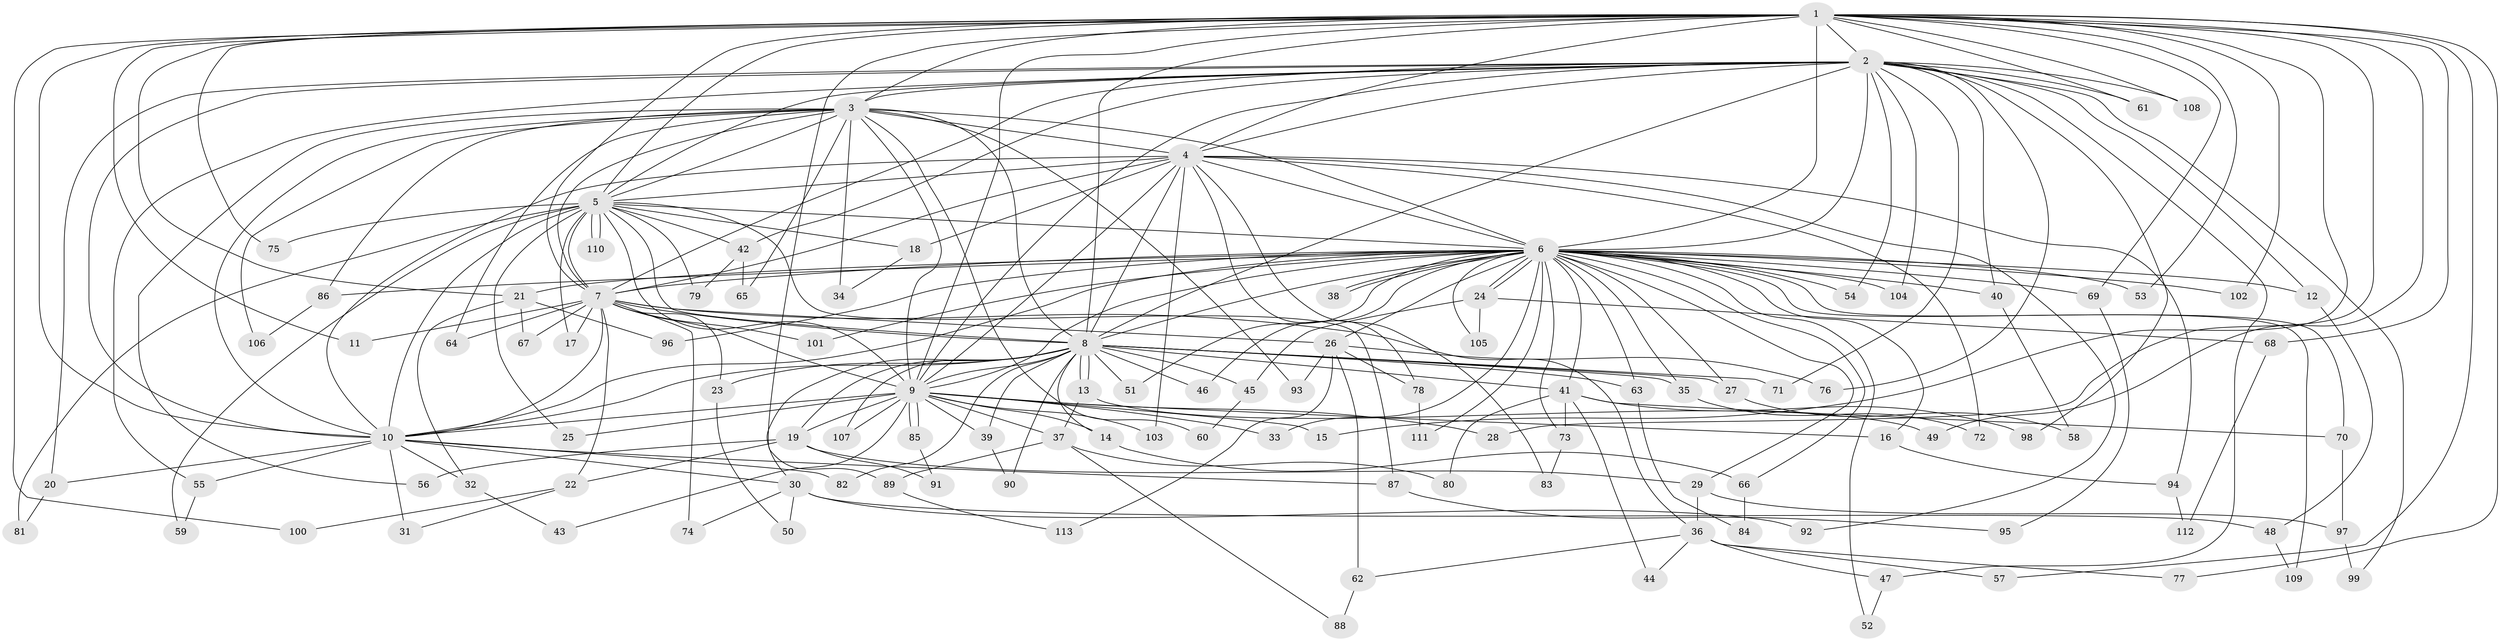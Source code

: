 // Generated by graph-tools (version 1.1) at 2025/45/03/09/25 04:45:46]
// undirected, 113 vertices, 251 edges
graph export_dot {
graph [start="1"]
  node [color=gray90,style=filled];
  1;
  2;
  3;
  4;
  5;
  6;
  7;
  8;
  9;
  10;
  11;
  12;
  13;
  14;
  15;
  16;
  17;
  18;
  19;
  20;
  21;
  22;
  23;
  24;
  25;
  26;
  27;
  28;
  29;
  30;
  31;
  32;
  33;
  34;
  35;
  36;
  37;
  38;
  39;
  40;
  41;
  42;
  43;
  44;
  45;
  46;
  47;
  48;
  49;
  50;
  51;
  52;
  53;
  54;
  55;
  56;
  57;
  58;
  59;
  60;
  61;
  62;
  63;
  64;
  65;
  66;
  67;
  68;
  69;
  70;
  71;
  72;
  73;
  74;
  75;
  76;
  77;
  78;
  79;
  80;
  81;
  82;
  83;
  84;
  85;
  86;
  87;
  88;
  89;
  90;
  91;
  92;
  93;
  94;
  95;
  96;
  97;
  98;
  99;
  100;
  101;
  102;
  103;
  104;
  105;
  106;
  107;
  108;
  109;
  110;
  111;
  112;
  113;
  1 -- 2;
  1 -- 3;
  1 -- 4;
  1 -- 5;
  1 -- 6;
  1 -- 7;
  1 -- 8;
  1 -- 9;
  1 -- 10;
  1 -- 11;
  1 -- 15;
  1 -- 21;
  1 -- 28;
  1 -- 49;
  1 -- 53;
  1 -- 57;
  1 -- 61;
  1 -- 68;
  1 -- 69;
  1 -- 75;
  1 -- 77;
  1 -- 89;
  1 -- 100;
  1 -- 102;
  1 -- 108;
  2 -- 3;
  2 -- 4;
  2 -- 5;
  2 -- 6;
  2 -- 7;
  2 -- 8;
  2 -- 9;
  2 -- 10;
  2 -- 12;
  2 -- 20;
  2 -- 40;
  2 -- 42;
  2 -- 47;
  2 -- 54;
  2 -- 55;
  2 -- 61;
  2 -- 71;
  2 -- 76;
  2 -- 98;
  2 -- 99;
  2 -- 104;
  2 -- 108;
  3 -- 4;
  3 -- 5;
  3 -- 6;
  3 -- 7;
  3 -- 8;
  3 -- 9;
  3 -- 10;
  3 -- 34;
  3 -- 56;
  3 -- 60;
  3 -- 64;
  3 -- 65;
  3 -- 86;
  3 -- 93;
  3 -- 106;
  4 -- 5;
  4 -- 6;
  4 -- 7;
  4 -- 8;
  4 -- 9;
  4 -- 10;
  4 -- 18;
  4 -- 72;
  4 -- 78;
  4 -- 83;
  4 -- 92;
  4 -- 94;
  4 -- 103;
  5 -- 6;
  5 -- 7;
  5 -- 8;
  5 -- 9;
  5 -- 10;
  5 -- 17;
  5 -- 18;
  5 -- 25;
  5 -- 42;
  5 -- 59;
  5 -- 75;
  5 -- 79;
  5 -- 81;
  5 -- 87;
  5 -- 110;
  5 -- 110;
  6 -- 7;
  6 -- 8;
  6 -- 9;
  6 -- 10;
  6 -- 12;
  6 -- 16;
  6 -- 21;
  6 -- 24;
  6 -- 24;
  6 -- 26;
  6 -- 27;
  6 -- 29;
  6 -- 33;
  6 -- 35;
  6 -- 38;
  6 -- 38;
  6 -- 40;
  6 -- 41;
  6 -- 46;
  6 -- 51;
  6 -- 52;
  6 -- 53;
  6 -- 54;
  6 -- 63;
  6 -- 66;
  6 -- 69;
  6 -- 70;
  6 -- 73;
  6 -- 86;
  6 -- 96;
  6 -- 101;
  6 -- 102;
  6 -- 104;
  6 -- 105;
  6 -- 109;
  6 -- 111;
  7 -- 8;
  7 -- 9;
  7 -- 10;
  7 -- 11;
  7 -- 17;
  7 -- 22;
  7 -- 23;
  7 -- 26;
  7 -- 36;
  7 -- 64;
  7 -- 67;
  7 -- 74;
  7 -- 101;
  8 -- 9;
  8 -- 10;
  8 -- 13;
  8 -- 13;
  8 -- 14;
  8 -- 19;
  8 -- 23;
  8 -- 27;
  8 -- 30;
  8 -- 35;
  8 -- 39;
  8 -- 41;
  8 -- 45;
  8 -- 46;
  8 -- 51;
  8 -- 63;
  8 -- 71;
  8 -- 82;
  8 -- 90;
  8 -- 107;
  9 -- 10;
  9 -- 14;
  9 -- 15;
  9 -- 16;
  9 -- 19;
  9 -- 25;
  9 -- 28;
  9 -- 33;
  9 -- 37;
  9 -- 39;
  9 -- 43;
  9 -- 85;
  9 -- 85;
  9 -- 103;
  9 -- 107;
  10 -- 20;
  10 -- 30;
  10 -- 31;
  10 -- 32;
  10 -- 55;
  10 -- 82;
  10 -- 87;
  12 -- 48;
  13 -- 37;
  13 -- 49;
  14 -- 66;
  16 -- 94;
  18 -- 34;
  19 -- 22;
  19 -- 29;
  19 -- 56;
  19 -- 91;
  20 -- 81;
  21 -- 32;
  21 -- 67;
  21 -- 96;
  22 -- 31;
  22 -- 100;
  23 -- 50;
  24 -- 45;
  24 -- 68;
  24 -- 105;
  26 -- 62;
  26 -- 76;
  26 -- 78;
  26 -- 93;
  26 -- 113;
  27 -- 58;
  29 -- 36;
  29 -- 97;
  30 -- 48;
  30 -- 50;
  30 -- 74;
  30 -- 92;
  32 -- 43;
  35 -- 72;
  36 -- 44;
  36 -- 47;
  36 -- 57;
  36 -- 62;
  36 -- 77;
  37 -- 80;
  37 -- 88;
  37 -- 89;
  39 -- 90;
  40 -- 58;
  41 -- 44;
  41 -- 70;
  41 -- 73;
  41 -- 80;
  41 -- 98;
  42 -- 65;
  42 -- 79;
  45 -- 60;
  47 -- 52;
  48 -- 109;
  55 -- 59;
  62 -- 88;
  63 -- 84;
  66 -- 84;
  68 -- 112;
  69 -- 95;
  70 -- 97;
  73 -- 83;
  78 -- 111;
  85 -- 91;
  86 -- 106;
  87 -- 95;
  89 -- 113;
  94 -- 112;
  97 -- 99;
}
